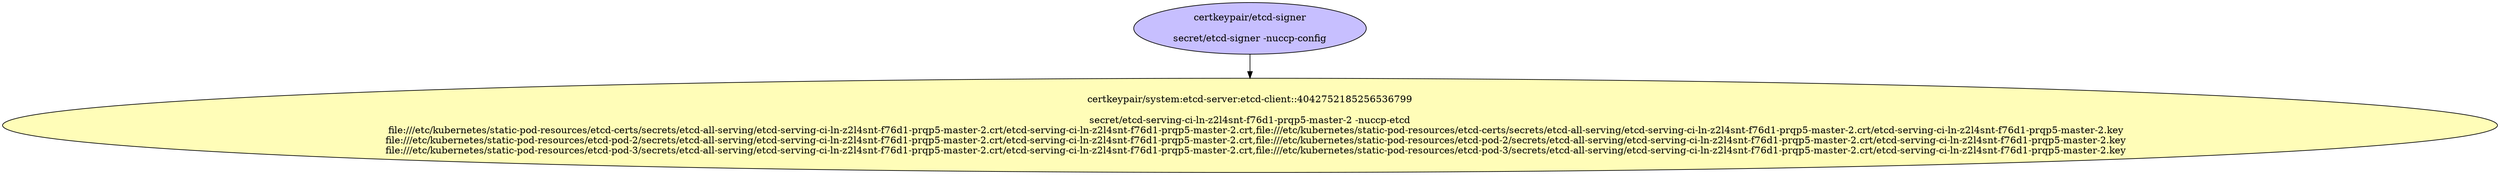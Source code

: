 digraph "Local Certificate" {
  // Node definitions.
  1 [
    label="certkeypair/etcd-signer\n\nsecret/etcd-signer -nuccp-config\n"
    style=filled
    fillcolor="#c7bfff"
  ];
  2 [
    label="certkeypair/system:etcd-server:etcd-client::4042752185256536799\n\nsecret/etcd-serving-ci-ln-z2l4snt-f76d1-prqp5-master-2 -nuccp-etcd\n    file:///etc/kubernetes/static-pod-resources/etcd-certs/secrets/etcd-all-serving/etcd-serving-ci-ln-z2l4snt-f76d1-prqp5-master-2.crt/etcd-serving-ci-ln-z2l4snt-f76d1-prqp5-master-2.crt,file:///etc/kubernetes/static-pod-resources/etcd-certs/secrets/etcd-all-serving/etcd-serving-ci-ln-z2l4snt-f76d1-prqp5-master-2.crt/etcd-serving-ci-ln-z2l4snt-f76d1-prqp5-master-2.key\n    file:///etc/kubernetes/static-pod-resources/etcd-pod-2/secrets/etcd-all-serving/etcd-serving-ci-ln-z2l4snt-f76d1-prqp5-master-2.crt/etcd-serving-ci-ln-z2l4snt-f76d1-prqp5-master-2.crt,file:///etc/kubernetes/static-pod-resources/etcd-pod-2/secrets/etcd-all-serving/etcd-serving-ci-ln-z2l4snt-f76d1-prqp5-master-2.crt/etcd-serving-ci-ln-z2l4snt-f76d1-prqp5-master-2.key\n    file:///etc/kubernetes/static-pod-resources/etcd-pod-3/secrets/etcd-all-serving/etcd-serving-ci-ln-z2l4snt-f76d1-prqp5-master-2.crt/etcd-serving-ci-ln-z2l4snt-f76d1-prqp5-master-2.crt,file:///etc/kubernetes/static-pod-resources/etcd-pod-3/secrets/etcd-all-serving/etcd-serving-ci-ln-z2l4snt-f76d1-prqp5-master-2.crt/etcd-serving-ci-ln-z2l4snt-f76d1-prqp5-master-2.key\n"
    style=filled
    fillcolor="#fffdb8"
  ];

  // Edge definitions.
  1 -> 2;
}